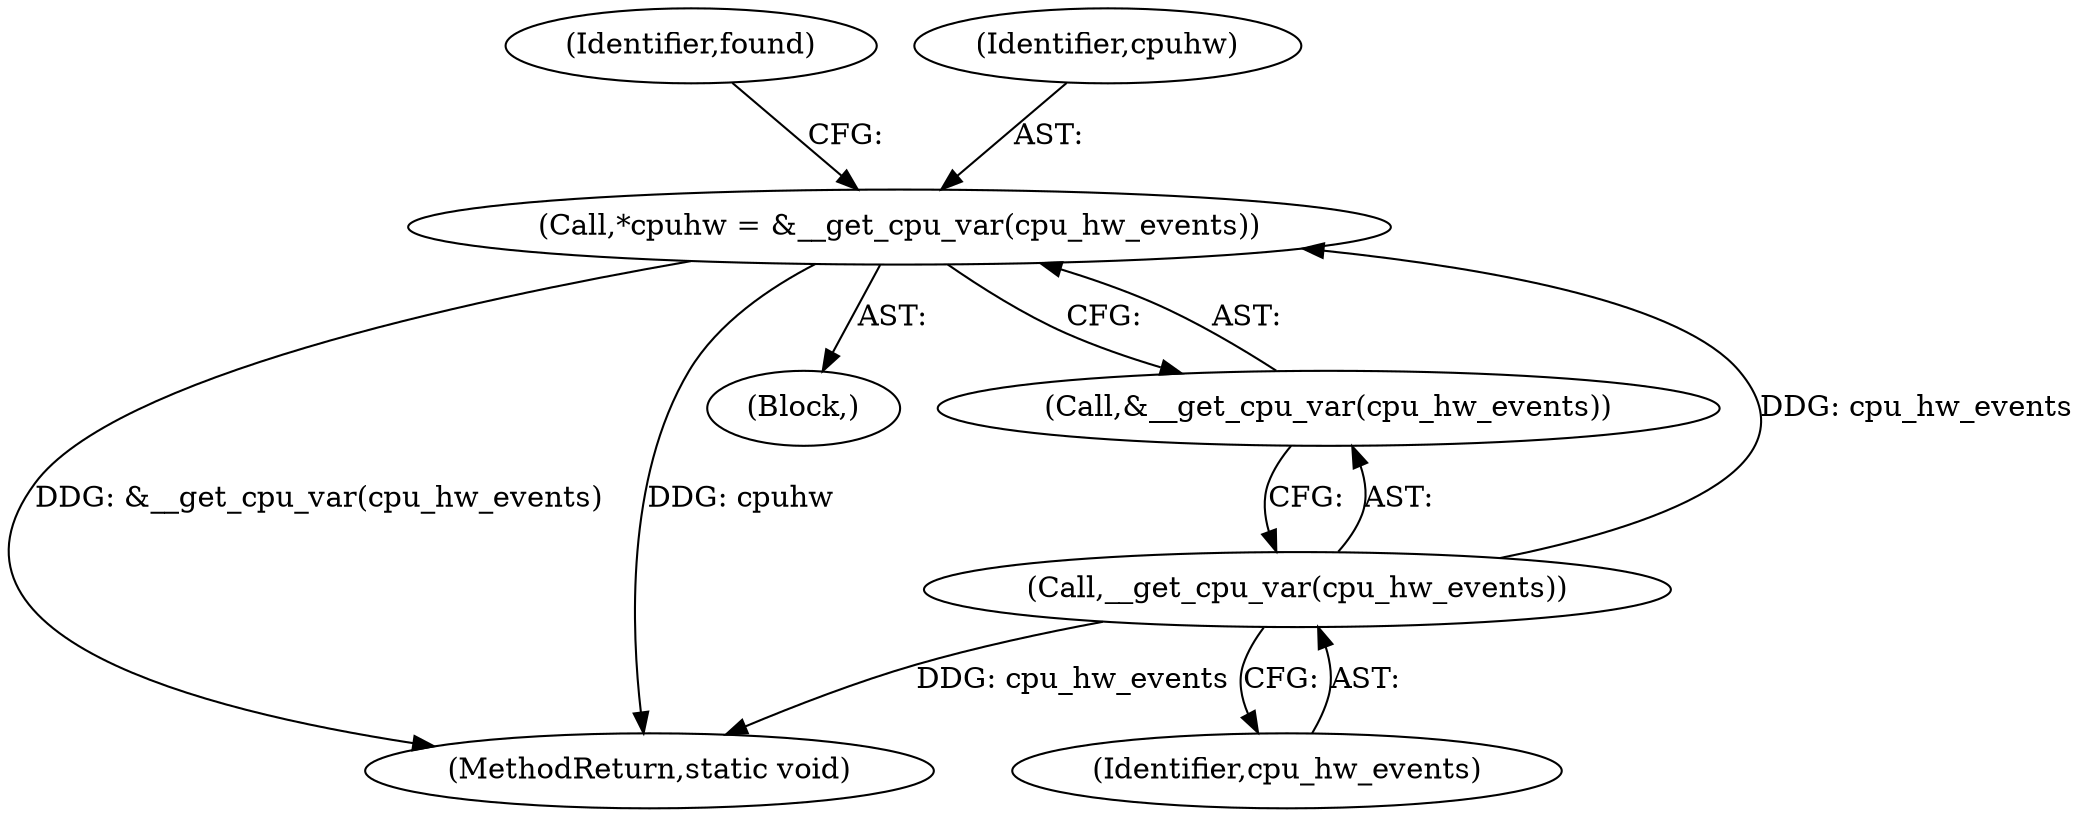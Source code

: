 digraph "0_linux_a8b0ca17b80e92faab46ee7179ba9e99ccb61233_17@pointer" {
"1000108" [label="(Call,*cpuhw = &__get_cpu_var(cpu_hw_events))"];
"1000111" [label="(Call,__get_cpu_var(cpu_hw_events))"];
"1000117" [label="(Identifier,found)"];
"1000189" [label="(MethodReturn,static void)"];
"1000105" [label="(Block,)"];
"1000110" [label="(Call,&__get_cpu_var(cpu_hw_events))"];
"1000111" [label="(Call,__get_cpu_var(cpu_hw_events))"];
"1000108" [label="(Call,*cpuhw = &__get_cpu_var(cpu_hw_events))"];
"1000109" [label="(Identifier,cpuhw)"];
"1000112" [label="(Identifier,cpu_hw_events)"];
"1000108" -> "1000105"  [label="AST: "];
"1000108" -> "1000110"  [label="CFG: "];
"1000109" -> "1000108"  [label="AST: "];
"1000110" -> "1000108"  [label="AST: "];
"1000117" -> "1000108"  [label="CFG: "];
"1000108" -> "1000189"  [label="DDG: &__get_cpu_var(cpu_hw_events)"];
"1000108" -> "1000189"  [label="DDG: cpuhw"];
"1000111" -> "1000108"  [label="DDG: cpu_hw_events"];
"1000111" -> "1000110"  [label="AST: "];
"1000111" -> "1000112"  [label="CFG: "];
"1000112" -> "1000111"  [label="AST: "];
"1000110" -> "1000111"  [label="CFG: "];
"1000111" -> "1000189"  [label="DDG: cpu_hw_events"];
}
